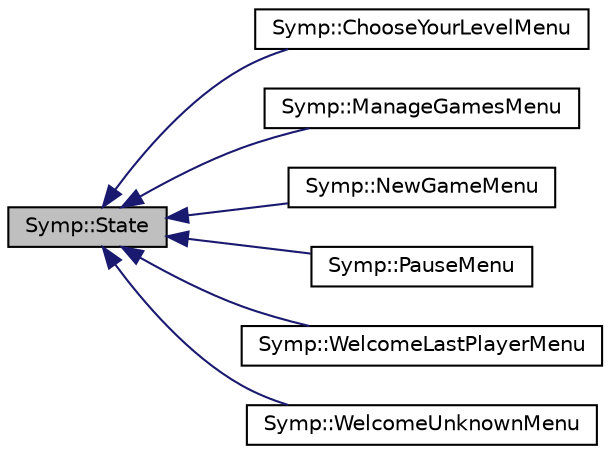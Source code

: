 digraph "Symp::State"
{
  edge [fontname="Helvetica",fontsize="10",labelfontname="Helvetica",labelfontsize="10"];
  node [fontname="Helvetica",fontsize="10",shape=record];
  rankdir="LR";
  Node1 [label="Symp::State",height=0.2,width=0.4,color="black", fillcolor="grey75", style="filled" fontcolor="black"];
  Node1 -> Node2 [dir="back",color="midnightblue",fontsize="10",style="solid",fontname="Helvetica"];
  Node2 [label="Symp::ChooseYourLevelMenu",height=0.2,width=0.4,color="black", fillcolor="white", style="filled",URL="$class_symp_1_1_choose_your_level_menu.html"];
  Node1 -> Node3 [dir="back",color="midnightblue",fontsize="10",style="solid",fontname="Helvetica"];
  Node3 [label="Symp::ManageGamesMenu",height=0.2,width=0.4,color="black", fillcolor="white", style="filled",URL="$class_symp_1_1_manage_games_menu.html"];
  Node1 -> Node4 [dir="back",color="midnightblue",fontsize="10",style="solid",fontname="Helvetica"];
  Node4 [label="Symp::NewGameMenu",height=0.2,width=0.4,color="black", fillcolor="white", style="filled",URL="$class_symp_1_1_new_game_menu.html"];
  Node1 -> Node5 [dir="back",color="midnightblue",fontsize="10",style="solid",fontname="Helvetica"];
  Node5 [label="Symp::PauseMenu",height=0.2,width=0.4,color="black", fillcolor="white", style="filled",URL="$class_symp_1_1_pause_menu.html"];
  Node1 -> Node6 [dir="back",color="midnightblue",fontsize="10",style="solid",fontname="Helvetica"];
  Node6 [label="Symp::WelcomeLastPlayerMenu",height=0.2,width=0.4,color="black", fillcolor="white", style="filled",URL="$class_symp_1_1_welcome_last_player_menu.html"];
  Node1 -> Node7 [dir="back",color="midnightblue",fontsize="10",style="solid",fontname="Helvetica"];
  Node7 [label="Symp::WelcomeUnknownMenu",height=0.2,width=0.4,color="black", fillcolor="white", style="filled",URL="$class_symp_1_1_welcome_unknown_menu.html"];
}
